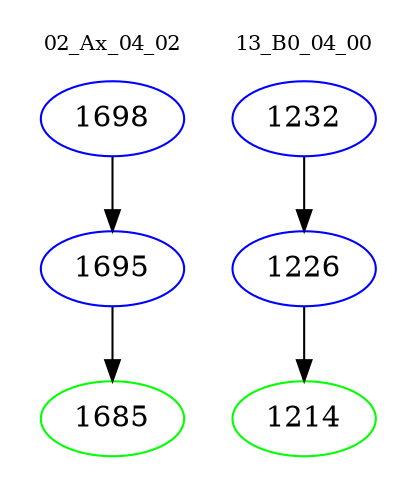 digraph{
subgraph cluster_0 {
color = white
label = "02_Ax_04_02";
fontsize=10;
T0_1698 [label="1698", color="blue"]
T0_1698 -> T0_1695 [color="black"]
T0_1695 [label="1695", color="blue"]
T0_1695 -> T0_1685 [color="black"]
T0_1685 [label="1685", color="green"]
}
subgraph cluster_1 {
color = white
label = "13_B0_04_00";
fontsize=10;
T1_1232 [label="1232", color="blue"]
T1_1232 -> T1_1226 [color="black"]
T1_1226 [label="1226", color="blue"]
T1_1226 -> T1_1214 [color="black"]
T1_1214 [label="1214", color="green"]
}
}
